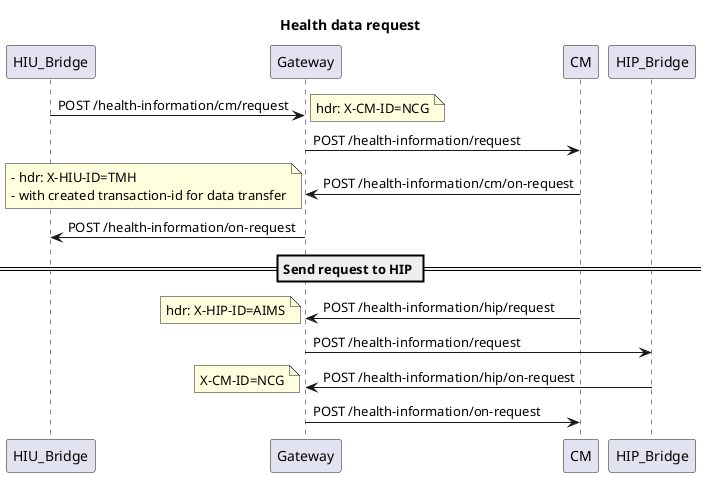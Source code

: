 @startuml

title Health data request
participant HIU_Bridge
HIU_Bridge->Gateway: POST /health-information/cm/request
note right
hdr: X-CM-ID=NCG
end note

Gateway->CM:  POST /health-information/request

CM->Gateway: POST /health-information/cm/on-request
note left
- hdr: X-HIU-ID=TMH
- with created transaction-id for data transfer
end note

Gateway->HIU_Bridge: POST /health-information/on-request

== Send request to HIP ==

CM->Gateway:  POST /health-information/hip/request
note left
hdr: X-HIP-ID=AIMS
end note

Gateway->HIP_Bridge: POST /health-information/request

HIP_Bridge->Gateway: POST /health-information/hip/on-request
note left
X-CM-ID=NCG
end note

Gateway->CM: POST /health-information/on-request


@enduml